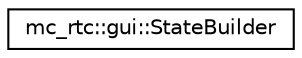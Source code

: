 digraph "Graphical Class Hierarchy"
{
 // INTERACTIVE_SVG=YES
  edge [fontname="Helvetica",fontsize="10",labelfontname="Helvetica",labelfontsize="10"];
  node [fontname="Helvetica",fontsize="10",shape=record];
  rankdir="LR";
  Node0 [label="mc_rtc::gui::StateBuilder",height=0.2,width=0.4,color="black", fillcolor="white", style="filled",URL="$structmc__rtc_1_1gui_1_1StateBuilder.html"];
}
